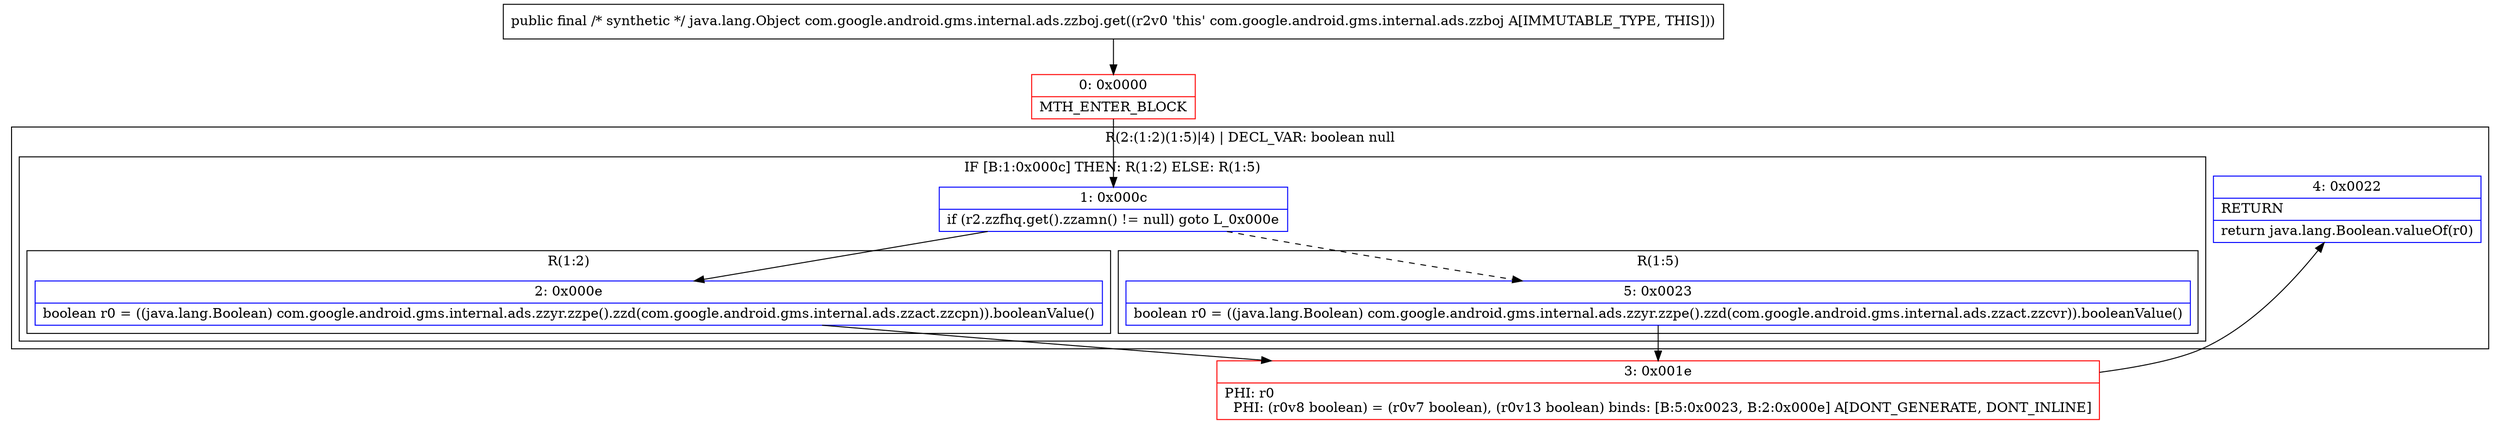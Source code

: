 digraph "CFG forcom.google.android.gms.internal.ads.zzboj.get()Ljava\/lang\/Object;" {
subgraph cluster_Region_1974303381 {
label = "R(2:(1:2)(1:5)|4) | DECL_VAR: boolean null\l";
node [shape=record,color=blue];
subgraph cluster_IfRegion_944770012 {
label = "IF [B:1:0x000c] THEN: R(1:2) ELSE: R(1:5)";
node [shape=record,color=blue];
Node_1 [shape=record,label="{1\:\ 0x000c|if (r2.zzfhq.get().zzamn() != null) goto L_0x000e\l}"];
subgraph cluster_Region_2092613880 {
label = "R(1:2)";
node [shape=record,color=blue];
Node_2 [shape=record,label="{2\:\ 0x000e|boolean r0 = ((java.lang.Boolean) com.google.android.gms.internal.ads.zzyr.zzpe().zzd(com.google.android.gms.internal.ads.zzact.zzcpn)).booleanValue()\l}"];
}
subgraph cluster_Region_596498355 {
label = "R(1:5)";
node [shape=record,color=blue];
Node_5 [shape=record,label="{5\:\ 0x0023|boolean r0 = ((java.lang.Boolean) com.google.android.gms.internal.ads.zzyr.zzpe().zzd(com.google.android.gms.internal.ads.zzact.zzcvr)).booleanValue()\l}"];
}
}
Node_4 [shape=record,label="{4\:\ 0x0022|RETURN\l|return java.lang.Boolean.valueOf(r0)\l}"];
}
Node_0 [shape=record,color=red,label="{0\:\ 0x0000|MTH_ENTER_BLOCK\l}"];
Node_3 [shape=record,color=red,label="{3\:\ 0x001e|PHI: r0 \l  PHI: (r0v8 boolean) = (r0v7 boolean), (r0v13 boolean) binds: [B:5:0x0023, B:2:0x000e] A[DONT_GENERATE, DONT_INLINE]\l}"];
MethodNode[shape=record,label="{public final \/* synthetic *\/ java.lang.Object com.google.android.gms.internal.ads.zzboj.get((r2v0 'this' com.google.android.gms.internal.ads.zzboj A[IMMUTABLE_TYPE, THIS])) }"];
MethodNode -> Node_0;
Node_1 -> Node_2;
Node_1 -> Node_5[style=dashed];
Node_2 -> Node_3;
Node_5 -> Node_3;
Node_0 -> Node_1;
Node_3 -> Node_4;
}

